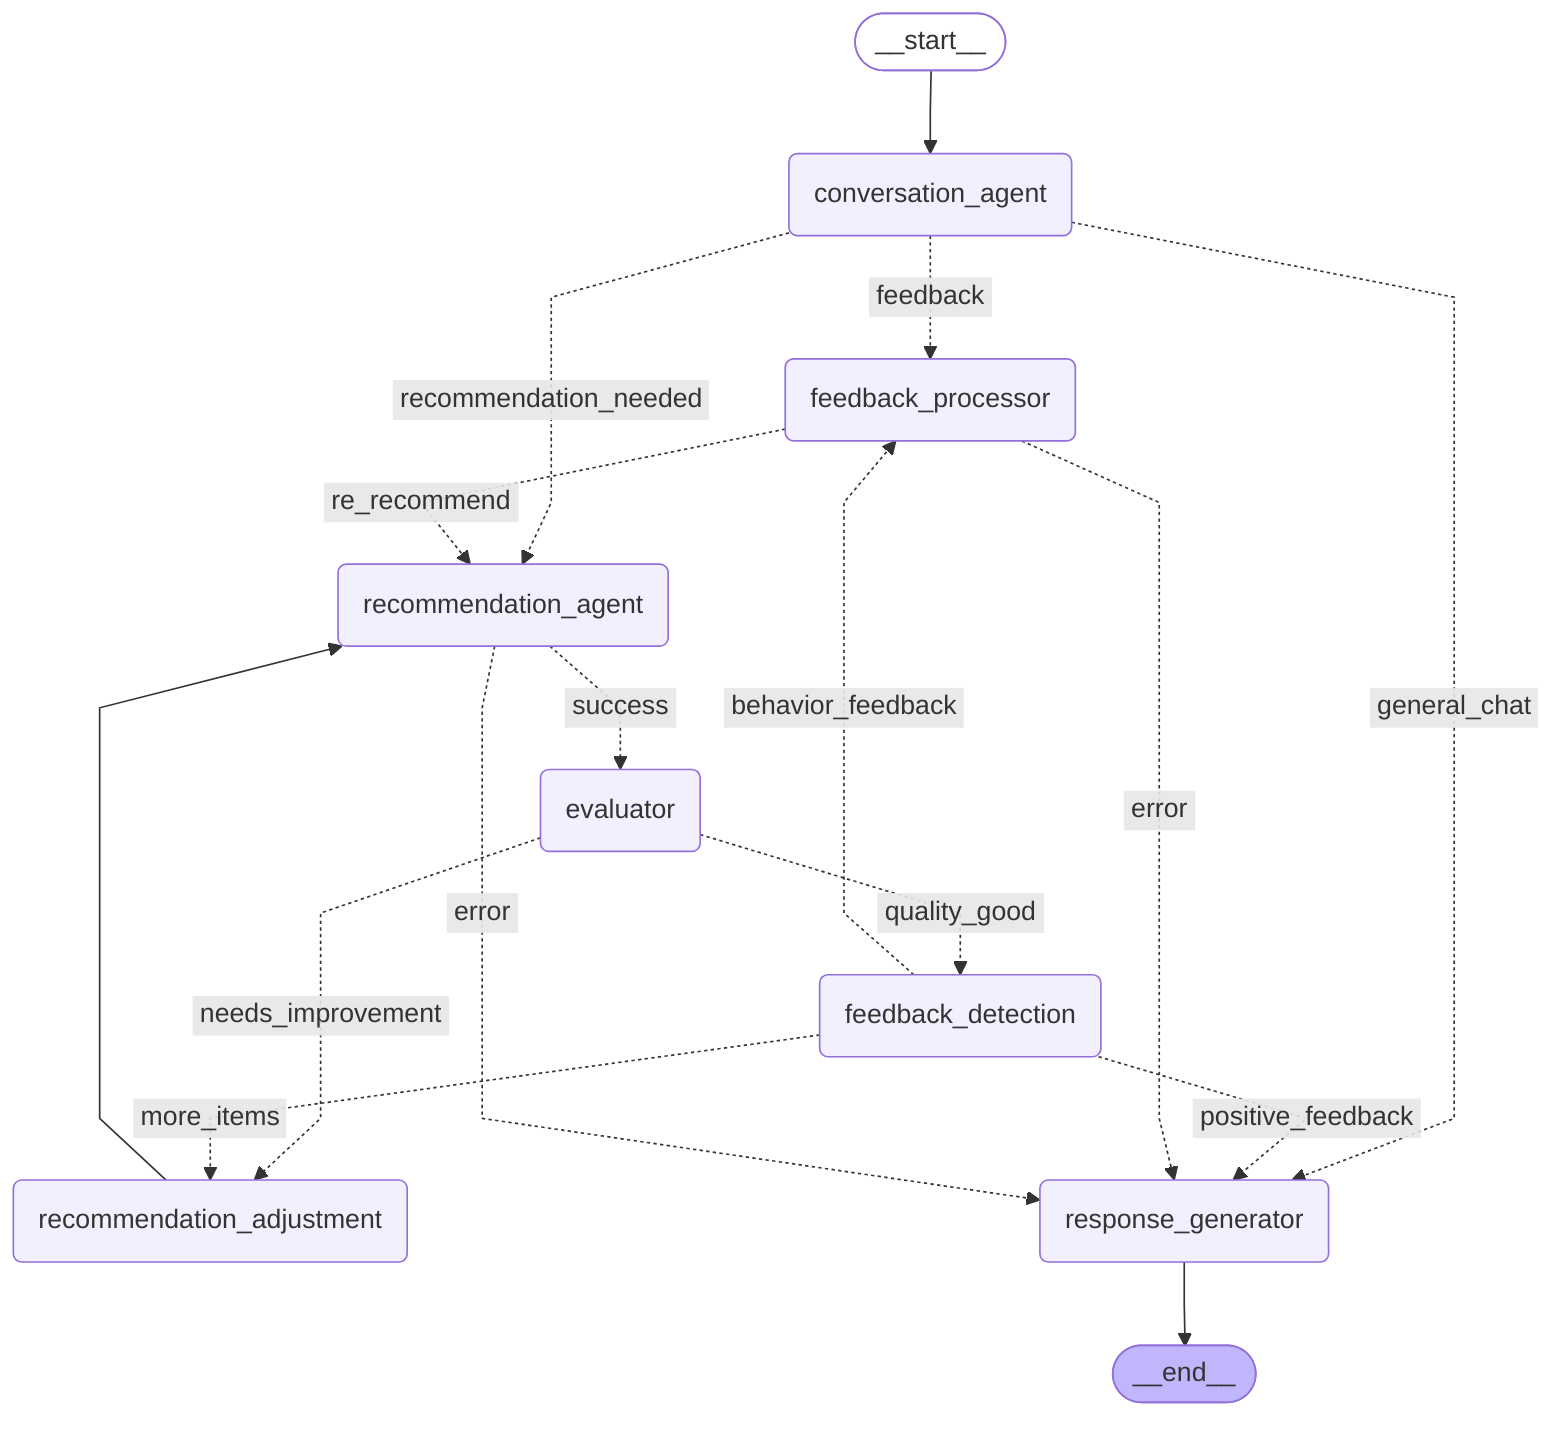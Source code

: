 ---
config:
  flowchart:
    curve: linear
---
graph TD;
	__start__([<p>__start__</p>]):::first
	conversation_agent(conversation_agent)
	recommendation_agent(recommendation_agent)
	evaluator(evaluator)
	recommendation_adjustment(recommendation_adjustment)
	feedback_detection(feedback_detection)
	feedback_processor(feedback_processor)
	response_generator(response_generator)
	__end__([<p>__end__</p>]):::last
	__start__ --> conversation_agent;
	conversation_agent -. &nbsp;feedback&nbsp; .-> feedback_processor;
	conversation_agent -. &nbsp;recommendation_needed&nbsp; .-> recommendation_agent;
	conversation_agent -. &nbsp;general_chat&nbsp; .-> response_generator;
	evaluator -. &nbsp;quality_good&nbsp; .-> feedback_detection;
	evaluator -. &nbsp;needs_improvement&nbsp; .-> recommendation_adjustment;
	feedback_detection -. &nbsp;behavior_feedback&nbsp; .-> feedback_processor;
	feedback_detection -. &nbsp;more_items&nbsp; .-> recommendation_adjustment;
	feedback_detection -. &nbsp;positive_feedback&nbsp; .-> response_generator;
	feedback_processor -. &nbsp;re_recommend&nbsp; .-> recommendation_agent;
	feedback_processor -. &nbsp;error&nbsp; .-> response_generator;
	recommendation_adjustment --> recommendation_agent;
	recommendation_agent -. &nbsp;success&nbsp; .-> evaluator;
	recommendation_agent -. &nbsp;error&nbsp; .-> response_generator;
	response_generator --> __end__;
	classDef default fill:#f2f0ff,line-height:1.2
	classDef first fill-opacity:0
	classDef last fill:#bfb6fc